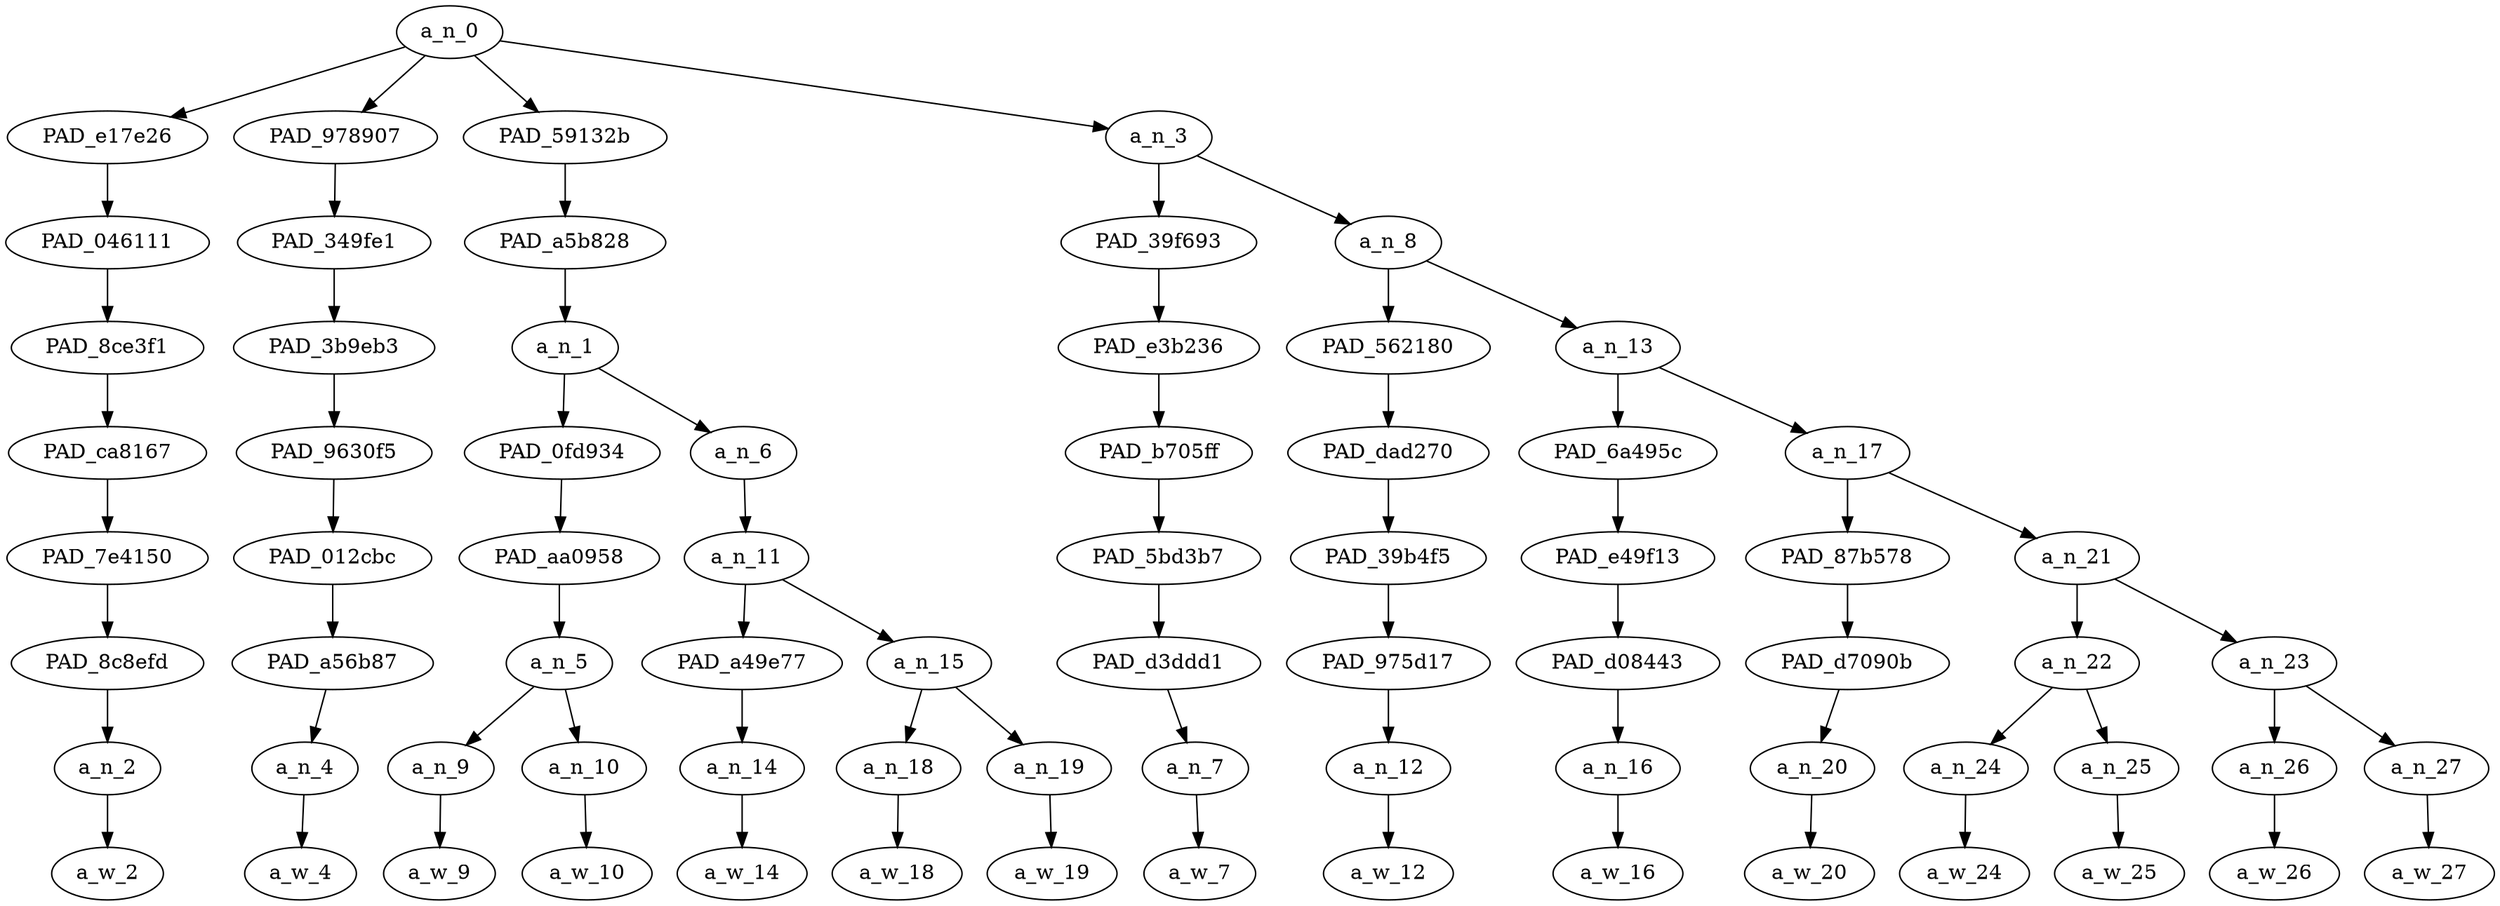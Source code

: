 strict digraph "" {
	a_n_0	[div_dir=1,
		index=0,
		level=8,
		pos="6.9140625,8!",
		text_span="[0, 1, 2, 3, 4, 5, 6, 7, 8, 9, 10, 11, 12, 13, 14]",
		value=1.00000002];
	PAD_e17e26	[div_dir=1,
		index=1,
		level=7,
		pos="5.0,7!",
		text_span="[5]",
		value=0.03653841];
	a_n_0 -> PAD_e17e26;
	PAD_978907	[div_dir=-1,
		index=3,
		level=7,
		pos="14.0,7!",
		text_span="[14]",
		value=0.05247958];
	a_n_0 -> PAD_978907;
	PAD_59132b	[div_dir=1,
		index=0,
		level=7,
		pos="1.625,7!",
		text_span="[0, 1, 2, 3, 4]",
		value=0.29236778];
	a_n_0 -> PAD_59132b;
	a_n_3	[div_dir=1,
		index=2,
		level=7,
		pos="7.03125,7!",
		text_span="[6, 7, 8, 9, 10, 11, 12, 13]",
		value=0.61814289];
	a_n_0 -> a_n_3;
	PAD_046111	[div_dir=1,
		index=1,
		level=6,
		pos="5.0,6!",
		text_span="[5]",
		value=0.03653841];
	PAD_e17e26 -> PAD_046111;
	PAD_8ce3f1	[div_dir=1,
		index=1,
		level=5,
		pos="5.0,5!",
		text_span="[5]",
		value=0.03653841];
	PAD_046111 -> PAD_8ce3f1;
	PAD_ca8167	[div_dir=1,
		index=2,
		level=4,
		pos="5.0,4!",
		text_span="[5]",
		value=0.03653841];
	PAD_8ce3f1 -> PAD_ca8167;
	PAD_7e4150	[div_dir=1,
		index=2,
		level=3,
		pos="5.0,3!",
		text_span="[5]",
		value=0.03653841];
	PAD_ca8167 -> PAD_7e4150;
	PAD_8c8efd	[div_dir=1,
		index=3,
		level=2,
		pos="5.0,2!",
		text_span="[5]",
		value=0.03653841];
	PAD_7e4150 -> PAD_8c8efd;
	a_n_2	[div_dir=1,
		index=5,
		level=1,
		pos="5.0,1!",
		text_span="[5]",
		value=0.03653841];
	PAD_8c8efd -> a_n_2;
	a_w_2	[div_dir=0,
		index=5,
		level=0,
		pos="5,0!",
		text_span="[5]",
		value=i];
	a_n_2 -> a_w_2;
	PAD_349fe1	[div_dir=-1,
		index=4,
		level=6,
		pos="14.0,6!",
		text_span="[14]",
		value=0.05247958];
	PAD_978907 -> PAD_349fe1;
	PAD_3b9eb3	[div_dir=-1,
		index=5,
		level=5,
		pos="14.0,5!",
		text_span="[14]",
		value=0.05247958];
	PAD_349fe1 -> PAD_3b9eb3;
	PAD_9630f5	[div_dir=-1,
		index=7,
		level=4,
		pos="14.0,4!",
		text_span="[14]",
		value=0.05247958];
	PAD_3b9eb3 -> PAD_9630f5;
	PAD_012cbc	[div_dir=-1,
		index=8,
		level=3,
		pos="14.0,3!",
		text_span="[14]",
		value=0.05247958];
	PAD_9630f5 -> PAD_012cbc;
	PAD_a56b87	[div_dir=-1,
		index=10,
		level=2,
		pos="14.0,2!",
		text_span="[14]",
		value=0.05247958];
	PAD_012cbc -> PAD_a56b87;
	a_n_4	[div_dir=-1,
		index=14,
		level=1,
		pos="14.0,1!",
		text_span="[14]",
		value=0.05247958];
	PAD_a56b87 -> a_n_4;
	a_w_4	[div_dir=0,
		index=14,
		level=0,
		pos="14,0!",
		text_span="[14]",
		value=🥺];
	a_n_4 -> a_w_4;
	PAD_a5b828	[div_dir=1,
		index=0,
		level=6,
		pos="1.625,6!",
		text_span="[0, 1, 2, 3, 4]",
		value=0.29236778];
	PAD_59132b -> PAD_a5b828;
	a_n_1	[div_dir=1,
		index=0,
		level=5,
		pos="1.625,5!",
		text_span="[0, 1, 2, 3, 4]",
		value=0.29236778];
	PAD_a5b828 -> a_n_1;
	PAD_0fd934	[div_dir=-1,
		index=0,
		level=4,
		pos="0.5,4!",
		text_span="[0, 1]",
		value=0.14146823];
	a_n_1 -> PAD_0fd934;
	a_n_6	[div_dir=1,
		index=1,
		level=4,
		pos="2.75,4!",
		text_span="[2, 3, 4]",
		value=0.15047767];
	a_n_1 -> a_n_6;
	PAD_aa0958	[div_dir=-1,
		index=0,
		level=3,
		pos="0.5,3!",
		text_span="[0, 1]",
		value=0.14146823];
	PAD_0fd934 -> PAD_aa0958;
	a_n_5	[div_dir=-1,
		index=0,
		level=2,
		pos="0.5,2!",
		text_span="[0, 1]",
		value=0.14146823];
	PAD_aa0958 -> a_n_5;
	a_n_9	[div_dir=1,
		index=0,
		level=1,
		pos="0.0,1!",
		text_span="[0]",
		value=0.04827880];
	a_n_5 -> a_n_9;
	a_n_10	[div_dir=-1,
		index=1,
		level=1,
		pos="1.0,1!",
		text_span="[1]",
		value=0.09293997];
	a_n_5 -> a_n_10;
	a_w_9	[div_dir=0,
		index=0,
		level=0,
		pos="0,0!",
		text_span="[0]",
		value="<user>"];
	a_n_9 -> a_w_9;
	a_w_10	[div_dir=0,
		index=1,
		level=0,
		pos="1,0!",
		text_span="[1]",
		value=sweetheart];
	a_n_10 -> a_w_10;
	a_n_11	[div_dir=1,
		index=1,
		level=3,
		pos="2.75,3!",
		text_span="[2, 3, 4]",
		value=0.14983510];
	a_n_6 -> a_n_11;
	PAD_a49e77	[div_dir=1,
		index=1,
		level=2,
		pos="2.0,2!",
		text_span="[2]",
		value=0.04712770];
	a_n_11 -> PAD_a49e77;
	a_n_15	[div_dir=1,
		index=2,
		level=2,
		pos="3.5,2!",
		text_span="[3, 4]",
		value=0.10206482];
	a_n_11 -> a_n_15;
	a_n_14	[div_dir=1,
		index=2,
		level=1,
		pos="2.0,1!",
		text_span="[2]",
		value=0.04712770];
	PAD_a49e77 -> a_n_14;
	a_w_14	[div_dir=0,
		index=2,
		level=0,
		pos="2,0!",
		text_span="[2]",
		value=this];
	a_n_14 -> a_w_14;
	a_n_18	[div_dir=1,
		index=3,
		level=1,
		pos="3.0,1!",
		text_span="[3]",
		value=0.04010195];
	a_n_15 -> a_n_18;
	a_n_19	[div_dir=1,
		index=4,
		level=1,
		pos="4.0,1!",
		text_span="[4]",
		value=0.06152523];
	a_n_15 -> a_n_19;
	a_w_18	[div_dir=0,
		index=3,
		level=0,
		pos="3,0!",
		text_span="[3]",
		value=is];
	a_n_18 -> a_w_18;
	a_w_19	[div_dir=0,
		index=4,
		level=0,
		pos="4,0!",
		text_span="[4]",
		value=beautiful];
	a_n_19 -> a_w_19;
	PAD_39f693	[div_dir=1,
		index=2,
		level=6,
		pos="6.0,6!",
		text_span="[6]",
		value=0.05421337];
	a_n_3 -> PAD_39f693;
	a_n_8	[div_dir=1,
		index=3,
		level=6,
		pos="8.0625,6!",
		text_span="[7, 8, 9, 10, 11, 12, 13]",
		value=0.56362748];
	a_n_3 -> a_n_8;
	PAD_e3b236	[div_dir=1,
		index=2,
		level=5,
		pos="6.0,5!",
		text_span="[6]",
		value=0.05421337];
	PAD_39f693 -> PAD_e3b236;
	PAD_b705ff	[div_dir=1,
		index=3,
		level=4,
		pos="6.0,4!",
		text_span="[6]",
		value=0.05421337];
	PAD_e3b236 -> PAD_b705ff;
	PAD_5bd3b7	[div_dir=1,
		index=3,
		level=3,
		pos="6.0,3!",
		text_span="[6]",
		value=0.05421337];
	PAD_b705ff -> PAD_5bd3b7;
	PAD_d3ddd1	[div_dir=1,
		index=4,
		level=2,
		pos="6.0,2!",
		text_span="[6]",
		value=0.05421337];
	PAD_5bd3b7 -> PAD_d3ddd1;
	a_n_7	[div_dir=1,
		index=6,
		level=1,
		pos="6.0,1!",
		text_span="[6]",
		value=0.05421337];
	PAD_d3ddd1 -> a_n_7;
	a_w_7	[div_dir=0,
		index=6,
		level=0,
		pos="6,0!",
		text_span="[6]",
		value=wanna];
	a_n_7 -> a_w_7;
	PAD_562180	[div_dir=1,
		index=3,
		level=5,
		pos="7.0,5!",
		text_span="[7]",
		value=0.03454647];
	a_n_8 -> PAD_562180;
	a_n_13	[div_dir=1,
		index=4,
		level=5,
		pos="9.125,5!",
		text_span="[8, 9, 10, 11, 12, 13]",
		value=0.52879090];
	a_n_8 -> a_n_13;
	PAD_dad270	[div_dir=1,
		index=4,
		level=4,
		pos="7.0,4!",
		text_span="[7]",
		value=0.03454647];
	PAD_562180 -> PAD_dad270;
	PAD_39b4f5	[div_dir=1,
		index=4,
		level=3,
		pos="7.0,3!",
		text_span="[7]",
		value=0.03454647];
	PAD_dad270 -> PAD_39b4f5;
	PAD_975d17	[div_dir=1,
		index=5,
		level=2,
		pos="7.0,2!",
		text_span="[7]",
		value=0.03454647];
	PAD_39b4f5 -> PAD_975d17;
	a_n_12	[div_dir=1,
		index=7,
		level=1,
		pos="7.0,1!",
		text_span="[7]",
		value=0.03454647];
	PAD_975d17 -> a_n_12;
	a_w_12	[div_dir=0,
		index=7,
		level=0,
		pos="7,0!",
		text_span="[7]",
		value=be];
	a_n_12 -> a_w_12;
	PAD_6a495c	[div_dir=1,
		index=5,
		level=4,
		pos="8.0,4!",
		text_span="[8]",
		value=0.04817148];
	a_n_13 -> PAD_6a495c;
	a_n_17	[div_dir=1,
		index=6,
		level=4,
		pos="10.25,4!",
		text_span="[9, 10, 11, 12, 13]",
		value=0.48034674];
	a_n_13 -> a_n_17;
	PAD_e49f13	[div_dir=1,
		index=5,
		level=3,
		pos="8.0,3!",
		text_span="[8]",
		value=0.04817148];
	PAD_6a495c -> PAD_e49f13;
	PAD_d08443	[div_dir=1,
		index=6,
		level=2,
		pos="8.0,2!",
		text_span="[8]",
		value=0.04817148];
	PAD_e49f13 -> PAD_d08443;
	a_n_16	[div_dir=1,
		index=8,
		level=1,
		pos="8.0,1!",
		text_span="[8]",
		value=0.04817148];
	PAD_d08443 -> a_n_16;
	a_w_16	[div_dir=0,
		index=8,
		level=0,
		pos="8,0!",
		text_span="[8]",
		value=part];
	a_n_16 -> a_w_16;
	PAD_87b578	[div_dir=1,
		index=6,
		level=3,
		pos="9.0,3!",
		text_span="[9]",
		value=0.04477351];
	a_n_17 -> PAD_87b578;
	a_n_21	[div_dir=1,
		index=7,
		level=3,
		pos="11.5,3!",
		text_span="[10, 11, 12, 13]",
		value=0.43534854];
	a_n_17 -> a_n_21;
	PAD_d7090b	[div_dir=1,
		index=7,
		level=2,
		pos="9.0,2!",
		text_span="[9]",
		value=0.04477351];
	PAD_87b578 -> PAD_d7090b;
	a_n_20	[div_dir=1,
		index=9,
		level=1,
		pos="9.0,1!",
		text_span="[9]",
		value=0.04477351];
	PAD_d7090b -> a_n_20;
	a_w_20	[div_dir=0,
		index=9,
		level=0,
		pos="9,0!",
		text_span="[9]",
		value=of];
	a_n_20 -> a_w_20;
	a_n_22	[div_dir=1,
		index=8,
		level=2,
		pos="10.5,2!",
		text_span="[10, 11]",
		value=0.32595251];
	a_n_21 -> a_n_22;
	a_n_23	[div_dir=1,
		index=9,
		level=2,
		pos="12.5,2!",
		text_span="[12, 13]",
		value=0.10920346];
	a_n_21 -> a_n_23;
	a_n_24	[div_dir=-1,
		index=10,
		level=1,
		pos="10.0,1!",
		text_span="[10]",
		value=0.10531608];
	a_n_22 -> a_n_24;
	a_n_25	[div_dir=1,
		index=11,
		level=1,
		pos="11.0,1!",
		text_span="[11]",
		value=0.22061339];
	a_n_22 -> a_n_25;
	a_w_24	[div_dir=0,
		index=10,
		level=0,
		pos="10,0!",
		text_span="[10]",
		value=cool];
	a_n_24 -> a_w_24;
	a_w_25	[div_dir=0,
		index=11,
		level=0,
		pos="11,0!",
		text_span="[11]",
		value=asians];
	a_n_25 -> a_w_25;
	a_n_26	[div_dir=1,
		index=12,
		level=1,
		pos="12.0,1!",
		text_span="[12]",
		value=0.04399414];
	a_n_23 -> a_n_26;
	a_n_27	[div_dir=1,
		index=13,
		level=1,
		pos="13.0,1!",
		text_span="[13]",
		value=0.06493565];
	a_n_23 -> a_n_27;
	a_w_26	[div_dir=0,
		index=12,
		level=0,
		pos="12,0!",
		text_span="[12]",
		value=so];
	a_n_26 -> a_w_26;
	a_w_27	[div_dir=0,
		index=13,
		level=0,
		pos="13,0!",
		text_span="[13]",
		value=bad];
	a_n_27 -> a_w_27;
}
